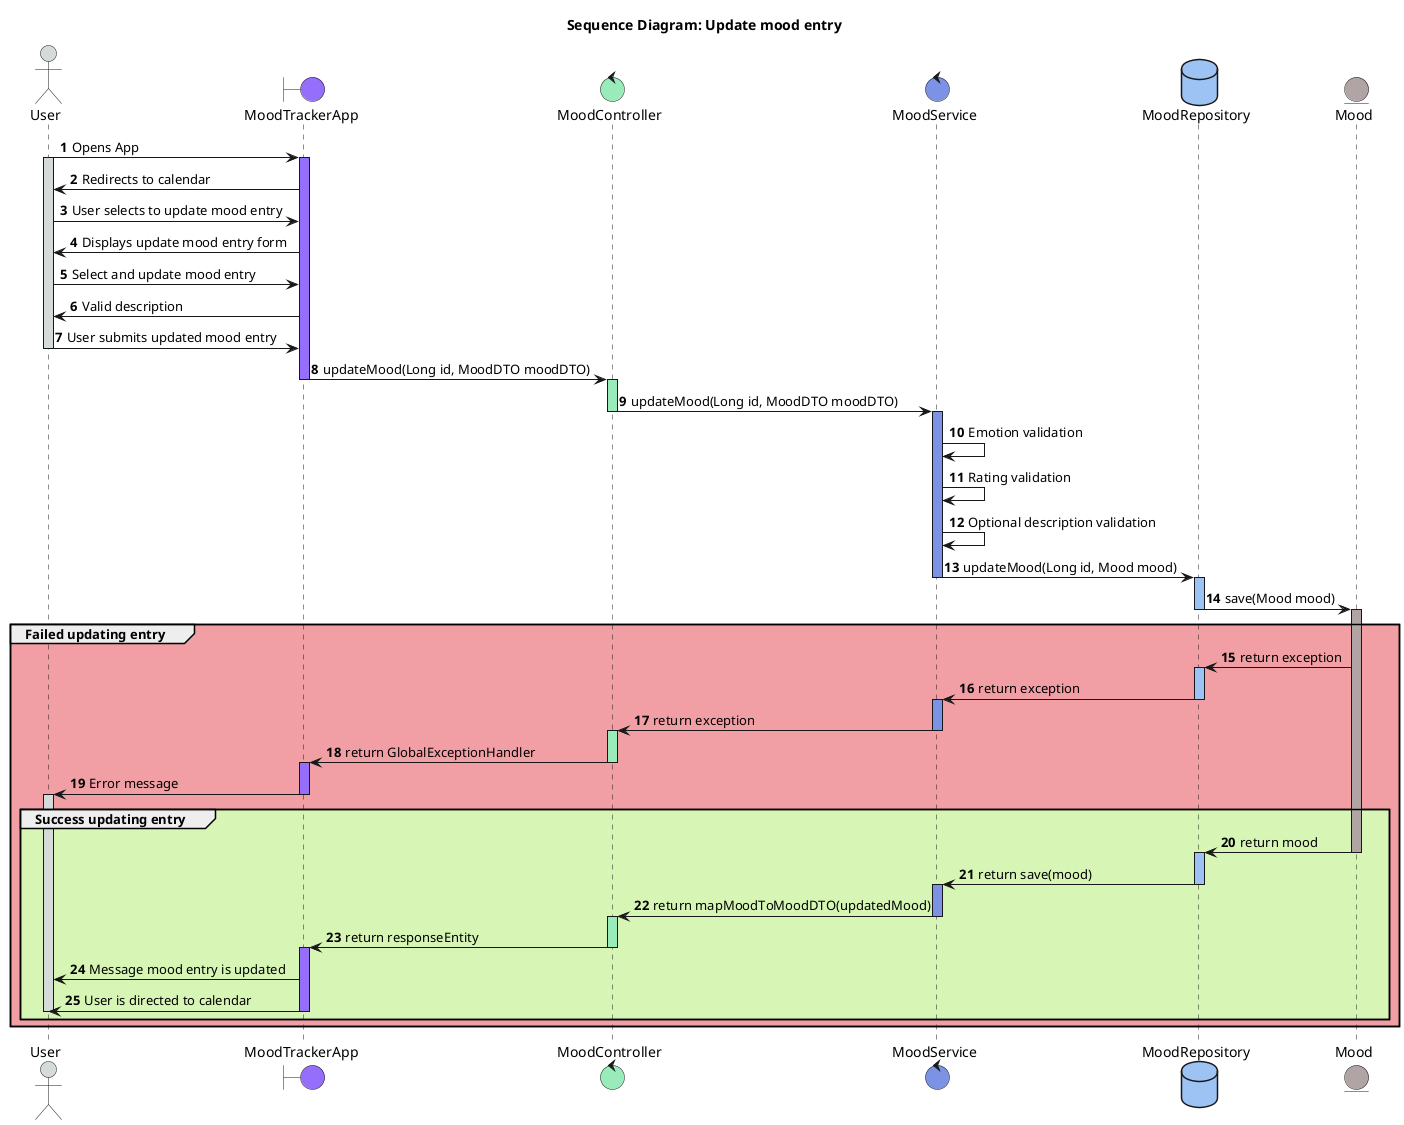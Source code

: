 @startuml
title Sequence Diagram: Update mood entry

actor User #D5DBDB
boundary MoodTrackerApp #966efc
control MoodController #99ebb9
control MoodService #7c93e5
database MoodRepository #9cc3f3
entity Mood #B1A4A4

!$color_success = '#d7f5b5'
!$color_failure = '#f19fa4'

participant User
participant MoodTrackerApp
participant MoodController
participant MoodService
participant MoodRepository
participant Mood

autonumber

User ->MoodTrackerApp: Opens App
activate User #D5DBDB
activate MoodTrackerApp #966efc
MoodTrackerApp -> User: Redirects to calendar
User -> MoodTrackerApp: User selects to update mood entry
MoodTrackerApp -> User: Displays update mood entry form
User -> MoodTrackerApp: Select and update mood entry

MoodTrackerApp -> User: Valid description
User -> MoodTrackerApp: User submits updated mood entry
deactivate User

MoodTrackerApp -> MoodController: updateMood(Long id, MoodDTO moodDTO)
deactivate MoodTrackerApp
activate MoodController #99ebb9

MoodController -> MoodService: updateMood(Long id, MoodDTO moodDTO)
deactivate MoodController
activate MoodService #7c93e5

MoodService -> MoodService: Emotion validation
MoodService -> MoodService: Rating validation
MoodService -> MoodService: Optional description validation

MoodService -> MoodRepository: updateMood(Long id, Mood mood)
deactivate MoodService
activate MoodRepository #9cc3f3

MoodRepository -> Mood: save(Mood mood)
deactivate MoodRepository
activate Mood #B1A4A4

group $color_failure Failed updating entry

    Mood -> MoodRepository: return exception
    activate MoodRepository #9cc3f3

    MoodRepository -> MoodService: return exception
    deactivate MoodRepository
    activate MoodService #7c93e5

    MoodService -> MoodController: return exception
    deactivate MoodService
    activate MoodController #99ebb9

    MoodController -> MoodTrackerApp: return GlobalExceptionHandler
    deactivate MoodController
    activate MoodTrackerApp #966efc

    MoodTrackerApp -> User: Error message
    deactivate MoodTrackerApp
    activate User #D5DBDB

    group $color_success Success updating entry

        Mood -> MoodRepository: return mood
        deactivate Mood
        activate MoodRepository #9cc3f3

        MoodRepository -> MoodService: return save(mood)
        deactivate MoodRepository
        activate MoodService #7c93e5

        MoodService -> MoodController: return mapMoodToMoodDTO(updatedMood)
        deactivate MoodService
        activate MoodController #99ebb9

        MoodController -> MoodTrackerApp: return responseEntity
        deactivate MoodController
        activate MoodTrackerApp #966efc

        MoodTrackerApp -> User: Message mood entry is updated
        MoodTrackerApp -> User: User is directed to calendar
        deactivate MoodTrackerApp
        deactivate User
   end
end


@enduml